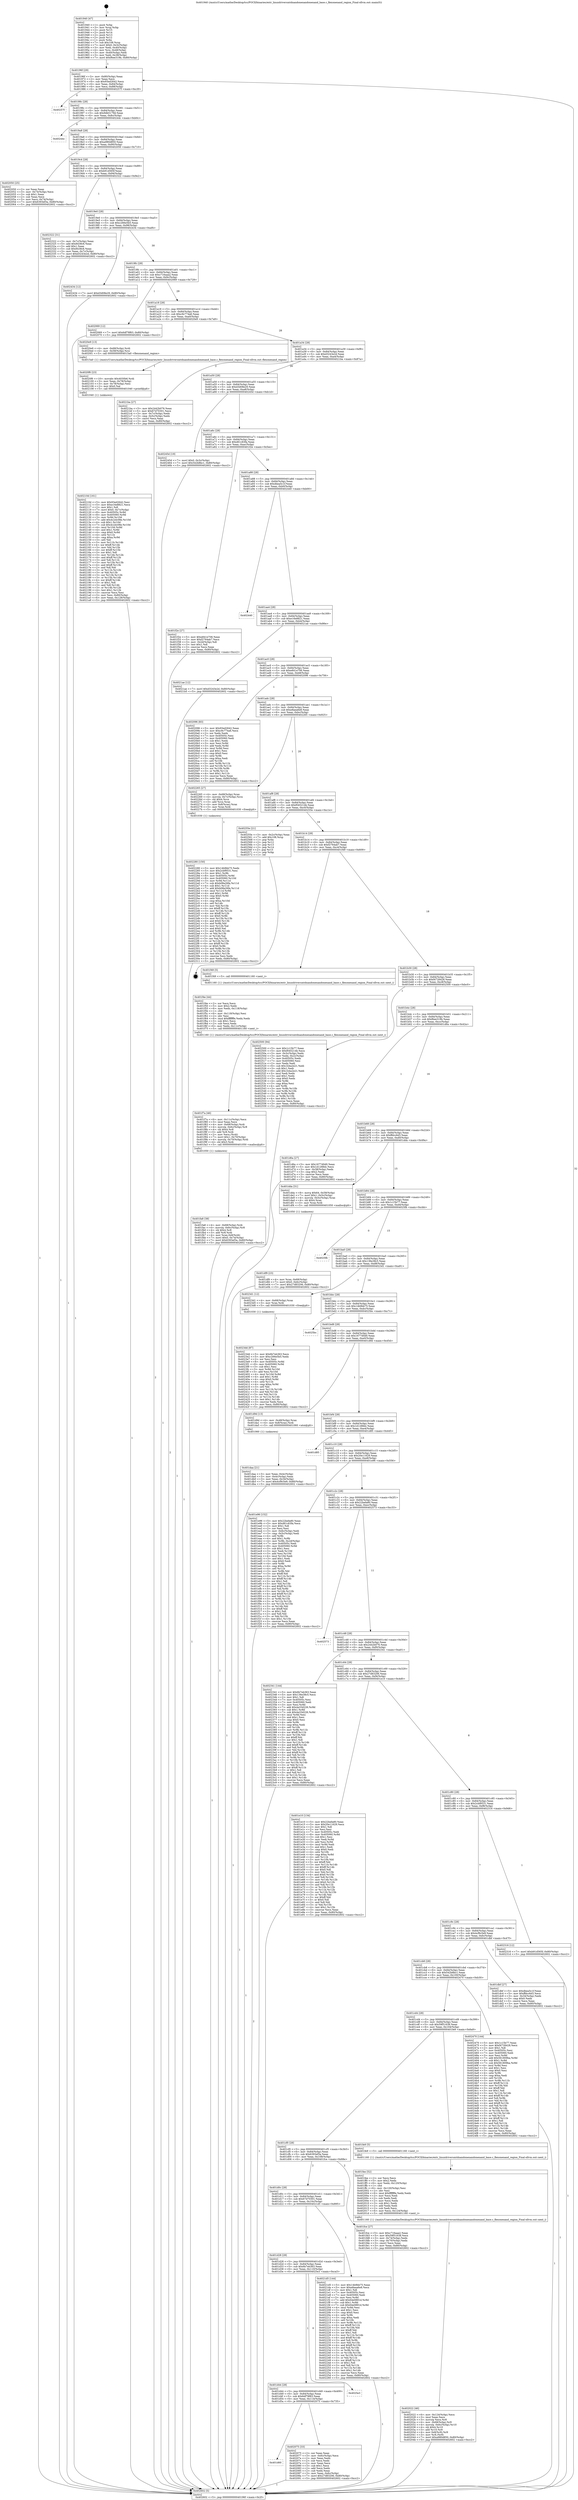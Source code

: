 digraph "0x401940" {
  label = "0x401940 (/mnt/c/Users/mathe/Desktop/tcc/POCII/binaries/extr_linuxdriversmtdnandonenandonenand_base.c_flexonenand_region_Final-ollvm.out::main(0))"
  labelloc = "t"
  node[shape=record]

  Entry [label="",width=0.3,height=0.3,shape=circle,fillcolor=black,style=filled]
  "0x40196f" [label="{
     0x40196f [29]\l
     | [instrs]\l
     &nbsp;&nbsp;0x40196f \<+3\>: mov -0x80(%rbp),%eax\l
     &nbsp;&nbsp;0x401972 \<+2\>: mov %eax,%ecx\l
     &nbsp;&nbsp;0x401974 \<+6\>: sub $0x93ed2642,%ecx\l
     &nbsp;&nbsp;0x40197a \<+6\>: mov %eax,-0x84(%rbp)\l
     &nbsp;&nbsp;0x401980 \<+6\>: mov %ecx,-0x88(%rbp)\l
     &nbsp;&nbsp;0x401986 \<+6\>: je 000000000040257f \<main+0xc3f\>\l
  }"]
  "0x40257f" [label="{
     0x40257f\l
  }", style=dashed]
  "0x40198c" [label="{
     0x40198c [28]\l
     | [instrs]\l
     &nbsp;&nbsp;0x40198c \<+5\>: jmp 0000000000401991 \<main+0x51\>\l
     &nbsp;&nbsp;0x401991 \<+6\>: mov -0x84(%rbp),%eax\l
     &nbsp;&nbsp;0x401997 \<+5\>: sub $0x9db5179d,%eax\l
     &nbsp;&nbsp;0x40199c \<+6\>: mov %eax,-0x8c(%rbp)\l
     &nbsp;&nbsp;0x4019a2 \<+6\>: je 000000000040244c \<main+0xb0c\>\l
  }"]
  Exit [label="",width=0.3,height=0.3,shape=circle,fillcolor=black,style=filled,peripheries=2]
  "0x40244c" [label="{
     0x40244c\l
  }", style=dashed]
  "0x4019a8" [label="{
     0x4019a8 [28]\l
     | [instrs]\l
     &nbsp;&nbsp;0x4019a8 \<+5\>: jmp 00000000004019ad \<main+0x6d\>\l
     &nbsp;&nbsp;0x4019ad \<+6\>: mov -0x84(%rbp),%eax\l
     &nbsp;&nbsp;0x4019b3 \<+5\>: sub $0xa980d850,%eax\l
     &nbsp;&nbsp;0x4019b8 \<+6\>: mov %eax,-0x90(%rbp)\l
     &nbsp;&nbsp;0x4019be \<+6\>: je 0000000000402050 \<main+0x710\>\l
  }"]
  "0x4023dd" [label="{
     0x4023dd [87]\l
     | [instrs]\l
     &nbsp;&nbsp;0x4023dd \<+5\>: mov $0x6b7eb363,%ecx\l
     &nbsp;&nbsp;0x4023e2 \<+5\>: mov $0xc266e5b5,%edx\l
     &nbsp;&nbsp;0x4023e7 \<+2\>: xor %esi,%esi\l
     &nbsp;&nbsp;0x4023e9 \<+8\>: mov 0x40505c,%r8d\l
     &nbsp;&nbsp;0x4023f1 \<+8\>: mov 0x405060,%r9d\l
     &nbsp;&nbsp;0x4023f9 \<+3\>: sub $0x1,%esi\l
     &nbsp;&nbsp;0x4023fc \<+3\>: mov %r8d,%r10d\l
     &nbsp;&nbsp;0x4023ff \<+3\>: add %esi,%r10d\l
     &nbsp;&nbsp;0x402402 \<+4\>: imul %r10d,%r8d\l
     &nbsp;&nbsp;0x402406 \<+4\>: and $0x1,%r8d\l
     &nbsp;&nbsp;0x40240a \<+4\>: cmp $0x0,%r8d\l
     &nbsp;&nbsp;0x40240e \<+4\>: sete %r11b\l
     &nbsp;&nbsp;0x402412 \<+4\>: cmp $0xa,%r9d\l
     &nbsp;&nbsp;0x402416 \<+3\>: setl %bl\l
     &nbsp;&nbsp;0x402419 \<+3\>: mov %r11b,%r14b\l
     &nbsp;&nbsp;0x40241c \<+3\>: and %bl,%r14b\l
     &nbsp;&nbsp;0x40241f \<+3\>: xor %bl,%r11b\l
     &nbsp;&nbsp;0x402422 \<+3\>: or %r11b,%r14b\l
     &nbsp;&nbsp;0x402425 \<+4\>: test $0x1,%r14b\l
     &nbsp;&nbsp;0x402429 \<+3\>: cmovne %edx,%ecx\l
     &nbsp;&nbsp;0x40242c \<+3\>: mov %ecx,-0x80(%rbp)\l
     &nbsp;&nbsp;0x40242f \<+5\>: jmp 0000000000402602 \<main+0xcc2\>\l
  }"]
  "0x402050" [label="{
     0x402050 [25]\l
     | [instrs]\l
     &nbsp;&nbsp;0x402050 \<+2\>: xor %eax,%eax\l
     &nbsp;&nbsp;0x402052 \<+3\>: mov -0x74(%rbp),%ecx\l
     &nbsp;&nbsp;0x402055 \<+3\>: sub $0x1,%eax\l
     &nbsp;&nbsp;0x402058 \<+2\>: sub %eax,%ecx\l
     &nbsp;&nbsp;0x40205a \<+3\>: mov %ecx,-0x74(%rbp)\l
     &nbsp;&nbsp;0x40205d \<+7\>: movl $0x6393ef3a,-0x80(%rbp)\l
     &nbsp;&nbsp;0x402064 \<+5\>: jmp 0000000000402602 \<main+0xcc2\>\l
  }"]
  "0x4019c4" [label="{
     0x4019c4 [28]\l
     | [instrs]\l
     &nbsp;&nbsp;0x4019c4 \<+5\>: jmp 00000000004019c9 \<main+0x89\>\l
     &nbsp;&nbsp;0x4019c9 \<+6\>: mov -0x84(%rbp),%eax\l
     &nbsp;&nbsp;0x4019cf \<+5\>: sub $0xb91d565f,%eax\l
     &nbsp;&nbsp;0x4019d4 \<+6\>: mov %eax,-0x94(%rbp)\l
     &nbsp;&nbsp;0x4019da \<+6\>: je 0000000000402322 \<main+0x9e2\>\l
  }"]
  "0x402280" [label="{
     0x402280 [150]\l
     | [instrs]\l
     &nbsp;&nbsp;0x402280 \<+5\>: mov $0x14b9bb75,%edx\l
     &nbsp;&nbsp;0x402285 \<+5\>: mov $0x2cbf9531,%esi\l
     &nbsp;&nbsp;0x40228a \<+3\>: mov $0x1,%r8b\l
     &nbsp;&nbsp;0x40228d \<+8\>: mov 0x40505c,%r9d\l
     &nbsp;&nbsp;0x402295 \<+8\>: mov 0x405060,%r10d\l
     &nbsp;&nbsp;0x40229d \<+3\>: mov %r9d,%r11d\l
     &nbsp;&nbsp;0x4022a0 \<+7\>: sub $0xb08a26fa,%r11d\l
     &nbsp;&nbsp;0x4022a7 \<+4\>: sub $0x1,%r11d\l
     &nbsp;&nbsp;0x4022ab \<+7\>: add $0xb08a26fa,%r11d\l
     &nbsp;&nbsp;0x4022b2 \<+4\>: imul %r11d,%r9d\l
     &nbsp;&nbsp;0x4022b6 \<+4\>: and $0x1,%r9d\l
     &nbsp;&nbsp;0x4022ba \<+4\>: cmp $0x0,%r9d\l
     &nbsp;&nbsp;0x4022be \<+3\>: sete %bl\l
     &nbsp;&nbsp;0x4022c1 \<+4\>: cmp $0xa,%r10d\l
     &nbsp;&nbsp;0x4022c5 \<+4\>: setl %r14b\l
     &nbsp;&nbsp;0x4022c9 \<+3\>: mov %bl,%r15b\l
     &nbsp;&nbsp;0x4022cc \<+4\>: xor $0xff,%r15b\l
     &nbsp;&nbsp;0x4022d0 \<+3\>: mov %r14b,%r12b\l
     &nbsp;&nbsp;0x4022d3 \<+4\>: xor $0xff,%r12b\l
     &nbsp;&nbsp;0x4022d7 \<+4\>: xor $0x0,%r8b\l
     &nbsp;&nbsp;0x4022db \<+3\>: mov %r15b,%r13b\l
     &nbsp;&nbsp;0x4022de \<+4\>: and $0x0,%r13b\l
     &nbsp;&nbsp;0x4022e2 \<+3\>: and %r8b,%bl\l
     &nbsp;&nbsp;0x4022e5 \<+3\>: mov %r12b,%al\l
     &nbsp;&nbsp;0x4022e8 \<+2\>: and $0x0,%al\l
     &nbsp;&nbsp;0x4022ea \<+3\>: and %r8b,%r14b\l
     &nbsp;&nbsp;0x4022ed \<+3\>: or %bl,%r13b\l
     &nbsp;&nbsp;0x4022f0 \<+3\>: or %r14b,%al\l
     &nbsp;&nbsp;0x4022f3 \<+3\>: xor %al,%r13b\l
     &nbsp;&nbsp;0x4022f6 \<+3\>: or %r12b,%r15b\l
     &nbsp;&nbsp;0x4022f9 \<+4\>: xor $0xff,%r15b\l
     &nbsp;&nbsp;0x4022fd \<+4\>: or $0x0,%r8b\l
     &nbsp;&nbsp;0x402301 \<+3\>: and %r8b,%r15b\l
     &nbsp;&nbsp;0x402304 \<+3\>: or %r15b,%r13b\l
     &nbsp;&nbsp;0x402307 \<+4\>: test $0x1,%r13b\l
     &nbsp;&nbsp;0x40230b \<+3\>: cmovne %esi,%edx\l
     &nbsp;&nbsp;0x40230e \<+3\>: mov %edx,-0x80(%rbp)\l
     &nbsp;&nbsp;0x402311 \<+5\>: jmp 0000000000402602 \<main+0xcc2\>\l
  }"]
  "0x402322" [label="{
     0x402322 [31]\l
     | [instrs]\l
     &nbsp;&nbsp;0x402322 \<+3\>: mov -0x7c(%rbp),%eax\l
     &nbsp;&nbsp;0x402325 \<+5\>: add $0x8438c6,%eax\l
     &nbsp;&nbsp;0x40232a \<+3\>: add $0x1,%eax\l
     &nbsp;&nbsp;0x40232d \<+5\>: sub $0x8438c6,%eax\l
     &nbsp;&nbsp;0x402332 \<+3\>: mov %eax,-0x7c(%rbp)\l
     &nbsp;&nbsp;0x402335 \<+7\>: movl $0xd3243e2d,-0x80(%rbp)\l
     &nbsp;&nbsp;0x40233c \<+5\>: jmp 0000000000402602 \<main+0xcc2\>\l
  }"]
  "0x4019e0" [label="{
     0x4019e0 [28]\l
     | [instrs]\l
     &nbsp;&nbsp;0x4019e0 \<+5\>: jmp 00000000004019e5 \<main+0xa5\>\l
     &nbsp;&nbsp;0x4019e5 \<+6\>: mov -0x84(%rbp),%eax\l
     &nbsp;&nbsp;0x4019eb \<+5\>: sub $0xc266e5b5,%eax\l
     &nbsp;&nbsp;0x4019f0 \<+6\>: mov %eax,-0x98(%rbp)\l
     &nbsp;&nbsp;0x4019f6 \<+6\>: je 0000000000402434 \<main+0xaf4\>\l
  }"]
  "0x40210d" [label="{
     0x40210d [161]\l
     | [instrs]\l
     &nbsp;&nbsp;0x40210d \<+5\>: mov $0x93ed2642,%esi\l
     &nbsp;&nbsp;0x402112 \<+5\>: mov $0xe16e8821,%ecx\l
     &nbsp;&nbsp;0x402117 \<+2\>: mov $0x1,%dl\l
     &nbsp;&nbsp;0x402119 \<+7\>: movl $0x0,-0x7c(%rbp)\l
     &nbsp;&nbsp;0x402120 \<+8\>: mov 0x40505c,%r8d\l
     &nbsp;&nbsp;0x402128 \<+8\>: mov 0x405060,%r9d\l
     &nbsp;&nbsp;0x402130 \<+3\>: mov %r8d,%r10d\l
     &nbsp;&nbsp;0x402133 \<+7\>: add $0x4c2dc08e,%r10d\l
     &nbsp;&nbsp;0x40213a \<+4\>: sub $0x1,%r10d\l
     &nbsp;&nbsp;0x40213e \<+7\>: sub $0x4c2dc08e,%r10d\l
     &nbsp;&nbsp;0x402145 \<+4\>: imul %r10d,%r8d\l
     &nbsp;&nbsp;0x402149 \<+4\>: and $0x1,%r8d\l
     &nbsp;&nbsp;0x40214d \<+4\>: cmp $0x0,%r8d\l
     &nbsp;&nbsp;0x402151 \<+4\>: sete %r11b\l
     &nbsp;&nbsp;0x402155 \<+4\>: cmp $0xa,%r9d\l
     &nbsp;&nbsp;0x402159 \<+3\>: setl %bl\l
     &nbsp;&nbsp;0x40215c \<+3\>: mov %r11b,%r14b\l
     &nbsp;&nbsp;0x40215f \<+4\>: xor $0xff,%r14b\l
     &nbsp;&nbsp;0x402163 \<+3\>: mov %bl,%r15b\l
     &nbsp;&nbsp;0x402166 \<+4\>: xor $0xff,%r15b\l
     &nbsp;&nbsp;0x40216a \<+3\>: xor $0x1,%dl\l
     &nbsp;&nbsp;0x40216d \<+3\>: mov %r14b,%r12b\l
     &nbsp;&nbsp;0x402170 \<+4\>: and $0xff,%r12b\l
     &nbsp;&nbsp;0x402174 \<+3\>: and %dl,%r11b\l
     &nbsp;&nbsp;0x402177 \<+3\>: mov %r15b,%r13b\l
     &nbsp;&nbsp;0x40217a \<+4\>: and $0xff,%r13b\l
     &nbsp;&nbsp;0x40217e \<+2\>: and %dl,%bl\l
     &nbsp;&nbsp;0x402180 \<+3\>: or %r11b,%r12b\l
     &nbsp;&nbsp;0x402183 \<+3\>: or %bl,%r13b\l
     &nbsp;&nbsp;0x402186 \<+3\>: xor %r13b,%r12b\l
     &nbsp;&nbsp;0x402189 \<+3\>: or %r15b,%r14b\l
     &nbsp;&nbsp;0x40218c \<+4\>: xor $0xff,%r14b\l
     &nbsp;&nbsp;0x402190 \<+3\>: or $0x1,%dl\l
     &nbsp;&nbsp;0x402193 \<+3\>: and %dl,%r14b\l
     &nbsp;&nbsp;0x402196 \<+3\>: or %r14b,%r12b\l
     &nbsp;&nbsp;0x402199 \<+4\>: test $0x1,%r12b\l
     &nbsp;&nbsp;0x40219d \<+3\>: cmovne %ecx,%esi\l
     &nbsp;&nbsp;0x4021a0 \<+3\>: mov %esi,-0x80(%rbp)\l
     &nbsp;&nbsp;0x4021a3 \<+6\>: mov %eax,-0x128(%rbp)\l
     &nbsp;&nbsp;0x4021a9 \<+5\>: jmp 0000000000402602 \<main+0xcc2\>\l
  }"]
  "0x402434" [label="{
     0x402434 [12]\l
     | [instrs]\l
     &nbsp;&nbsp;0x402434 \<+7\>: movl $0xd3d08e29,-0x80(%rbp)\l
     &nbsp;&nbsp;0x40243b \<+5\>: jmp 0000000000402602 \<main+0xcc2\>\l
  }"]
  "0x4019fc" [label="{
     0x4019fc [28]\l
     | [instrs]\l
     &nbsp;&nbsp;0x4019fc \<+5\>: jmp 0000000000401a01 \<main+0xc1\>\l
     &nbsp;&nbsp;0x401a01 \<+6\>: mov -0x84(%rbp),%eax\l
     &nbsp;&nbsp;0x401a07 \<+5\>: sub $0xc716aaa2,%eax\l
     &nbsp;&nbsp;0x401a0c \<+6\>: mov %eax,-0x9c(%rbp)\l
     &nbsp;&nbsp;0x401a12 \<+6\>: je 0000000000402069 \<main+0x729\>\l
  }"]
  "0x4020f6" [label="{
     0x4020f6 [23]\l
     | [instrs]\l
     &nbsp;&nbsp;0x4020f6 \<+10\>: movabs $0x4030b6,%rdi\l
     &nbsp;&nbsp;0x402100 \<+3\>: mov %eax,-0x78(%rbp)\l
     &nbsp;&nbsp;0x402103 \<+3\>: mov -0x78(%rbp),%esi\l
     &nbsp;&nbsp;0x402106 \<+2\>: mov $0x0,%al\l
     &nbsp;&nbsp;0x402108 \<+5\>: call 0000000000401040 \<printf@plt\>\l
     | [calls]\l
     &nbsp;&nbsp;0x401040 \{1\} (unknown)\l
  }"]
  "0x402069" [label="{
     0x402069 [12]\l
     | [instrs]\l
     &nbsp;&nbsp;0x402069 \<+7\>: movl $0x6df78f63,-0x80(%rbp)\l
     &nbsp;&nbsp;0x402070 \<+5\>: jmp 0000000000402602 \<main+0xcc2\>\l
  }"]
  "0x401a18" [label="{
     0x401a18 [28]\l
     | [instrs]\l
     &nbsp;&nbsp;0x401a18 \<+5\>: jmp 0000000000401a1d \<main+0xdd\>\l
     &nbsp;&nbsp;0x401a1d \<+6\>: mov -0x84(%rbp),%eax\l
     &nbsp;&nbsp;0x401a23 \<+5\>: sub $0xc9c774a6,%eax\l
     &nbsp;&nbsp;0x401a28 \<+6\>: mov %eax,-0xa0(%rbp)\l
     &nbsp;&nbsp;0x401a2e \<+6\>: je 00000000004020e9 \<main+0x7a9\>\l
  }"]
  "0x401d60" [label="{
     0x401d60\l
  }", style=dashed]
  "0x4020e9" [label="{
     0x4020e9 [13]\l
     | [instrs]\l
     &nbsp;&nbsp;0x4020e9 \<+4\>: mov -0x68(%rbp),%rdi\l
     &nbsp;&nbsp;0x4020ed \<+4\>: mov -0x58(%rbp),%rsi\l
     &nbsp;&nbsp;0x4020f1 \<+5\>: call 00000000004015a0 \<flexonenand_region\>\l
     | [calls]\l
     &nbsp;&nbsp;0x4015a0 \{1\} (/mnt/c/Users/mathe/Desktop/tcc/POCII/binaries/extr_linuxdriversmtdnandonenandonenand_base.c_flexonenand_region_Final-ollvm.out::flexonenand_region)\l
  }"]
  "0x401a34" [label="{
     0x401a34 [28]\l
     | [instrs]\l
     &nbsp;&nbsp;0x401a34 \<+5\>: jmp 0000000000401a39 \<main+0xf9\>\l
     &nbsp;&nbsp;0x401a39 \<+6\>: mov -0x84(%rbp),%eax\l
     &nbsp;&nbsp;0x401a3f \<+5\>: sub $0xd3243e2d,%eax\l
     &nbsp;&nbsp;0x401a44 \<+6\>: mov %eax,-0xa4(%rbp)\l
     &nbsp;&nbsp;0x401a4a \<+6\>: je 00000000004021ba \<main+0x87a\>\l
  }"]
  "0x402075" [label="{
     0x402075 [33]\l
     | [instrs]\l
     &nbsp;&nbsp;0x402075 \<+2\>: xor %eax,%eax\l
     &nbsp;&nbsp;0x402077 \<+3\>: mov -0x6c(%rbp),%ecx\l
     &nbsp;&nbsp;0x40207a \<+2\>: mov %eax,%edx\l
     &nbsp;&nbsp;0x40207c \<+2\>: sub %ecx,%edx\l
     &nbsp;&nbsp;0x40207e \<+2\>: mov %eax,%ecx\l
     &nbsp;&nbsp;0x402080 \<+3\>: sub $0x1,%ecx\l
     &nbsp;&nbsp;0x402083 \<+2\>: add %ecx,%edx\l
     &nbsp;&nbsp;0x402085 \<+2\>: sub %edx,%eax\l
     &nbsp;&nbsp;0x402087 \<+3\>: mov %eax,-0x6c(%rbp)\l
     &nbsp;&nbsp;0x40208a \<+7\>: movl $0x27d83206,-0x80(%rbp)\l
     &nbsp;&nbsp;0x402091 \<+5\>: jmp 0000000000402602 \<main+0xcc2\>\l
  }"]
  "0x4021ba" [label="{
     0x4021ba [27]\l
     | [instrs]\l
     &nbsp;&nbsp;0x4021ba \<+5\>: mov $0x2442b076,%eax\l
     &nbsp;&nbsp;0x4021bf \<+5\>: mov $0x67d70301,%ecx\l
     &nbsp;&nbsp;0x4021c4 \<+3\>: mov -0x7c(%rbp),%edx\l
     &nbsp;&nbsp;0x4021c7 \<+3\>: cmp -0x5c(%rbp),%edx\l
     &nbsp;&nbsp;0x4021ca \<+3\>: cmovl %ecx,%eax\l
     &nbsp;&nbsp;0x4021cd \<+3\>: mov %eax,-0x80(%rbp)\l
     &nbsp;&nbsp;0x4021d0 \<+5\>: jmp 0000000000402602 \<main+0xcc2\>\l
  }"]
  "0x401a50" [label="{
     0x401a50 [28]\l
     | [instrs]\l
     &nbsp;&nbsp;0x401a50 \<+5\>: jmp 0000000000401a55 \<main+0x115\>\l
     &nbsp;&nbsp;0x401a55 \<+6\>: mov -0x84(%rbp),%eax\l
     &nbsp;&nbsp;0x401a5b \<+5\>: sub $0xd3d08e29,%eax\l
     &nbsp;&nbsp;0x401a60 \<+6\>: mov %eax,-0xa8(%rbp)\l
     &nbsp;&nbsp;0x401a66 \<+6\>: je 000000000040245d \<main+0xb1d\>\l
  }"]
  "0x401d44" [label="{
     0x401d44 [28]\l
     | [instrs]\l
     &nbsp;&nbsp;0x401d44 \<+5\>: jmp 0000000000401d49 \<main+0x409\>\l
     &nbsp;&nbsp;0x401d49 \<+6\>: mov -0x84(%rbp),%eax\l
     &nbsp;&nbsp;0x401d4f \<+5\>: sub $0x6df78f63,%eax\l
     &nbsp;&nbsp;0x401d54 \<+6\>: mov %eax,-0x114(%rbp)\l
     &nbsp;&nbsp;0x401d5a \<+6\>: je 0000000000402075 \<main+0x735\>\l
  }"]
  "0x40245d" [label="{
     0x40245d [19]\l
     | [instrs]\l
     &nbsp;&nbsp;0x40245d \<+7\>: movl $0x0,-0x3c(%rbp)\l
     &nbsp;&nbsp;0x402464 \<+7\>: movl $0x542b8bc1,-0x80(%rbp)\l
     &nbsp;&nbsp;0x40246b \<+5\>: jmp 0000000000402602 \<main+0xcc2\>\l
  }"]
  "0x401a6c" [label="{
     0x401a6c [28]\l
     | [instrs]\l
     &nbsp;&nbsp;0x401a6c \<+5\>: jmp 0000000000401a71 \<main+0x131\>\l
     &nbsp;&nbsp;0x401a71 \<+6\>: mov -0x84(%rbp),%eax\l
     &nbsp;&nbsp;0x401a77 \<+5\>: sub $0xd61c63fa,%eax\l
     &nbsp;&nbsp;0x401a7c \<+6\>: mov %eax,-0xac(%rbp)\l
     &nbsp;&nbsp;0x401a82 \<+6\>: je 0000000000401f2e \<main+0x5ee\>\l
  }"]
  "0x4025e3" [label="{
     0x4025e3\l
  }", style=dashed]
  "0x401f2e" [label="{
     0x401f2e [27]\l
     | [instrs]\l
     &nbsp;&nbsp;0x401f2e \<+5\>: mov $0xe841e706,%eax\l
     &nbsp;&nbsp;0x401f33 \<+5\>: mov $0xf2764ab7,%ecx\l
     &nbsp;&nbsp;0x401f38 \<+3\>: mov -0x2d(%rbp),%dl\l
     &nbsp;&nbsp;0x401f3b \<+3\>: test $0x1,%dl\l
     &nbsp;&nbsp;0x401f3e \<+3\>: cmovne %ecx,%eax\l
     &nbsp;&nbsp;0x401f41 \<+3\>: mov %eax,-0x80(%rbp)\l
     &nbsp;&nbsp;0x401f44 \<+5\>: jmp 0000000000402602 \<main+0xcc2\>\l
  }"]
  "0x401a88" [label="{
     0x401a88 [28]\l
     | [instrs]\l
     &nbsp;&nbsp;0x401a88 \<+5\>: jmp 0000000000401a8d \<main+0x14d\>\l
     &nbsp;&nbsp;0x401a8d \<+6\>: mov -0x84(%rbp),%eax\l
     &nbsp;&nbsp;0x401a93 \<+5\>: sub $0xdbea5c1f,%eax\l
     &nbsp;&nbsp;0x401a98 \<+6\>: mov %eax,-0xb0(%rbp)\l
     &nbsp;&nbsp;0x401a9e \<+6\>: je 0000000000402440 \<main+0xb00\>\l
  }"]
  "0x401d28" [label="{
     0x401d28 [28]\l
     | [instrs]\l
     &nbsp;&nbsp;0x401d28 \<+5\>: jmp 0000000000401d2d \<main+0x3ed\>\l
     &nbsp;&nbsp;0x401d2d \<+6\>: mov -0x84(%rbp),%eax\l
     &nbsp;&nbsp;0x401d33 \<+5\>: sub $0x6b7eb363,%eax\l
     &nbsp;&nbsp;0x401d38 \<+6\>: mov %eax,-0x110(%rbp)\l
     &nbsp;&nbsp;0x401d3e \<+6\>: je 00000000004025e3 \<main+0xca3\>\l
  }"]
  "0x402440" [label="{
     0x402440\l
  }", style=dashed]
  "0x401aa4" [label="{
     0x401aa4 [28]\l
     | [instrs]\l
     &nbsp;&nbsp;0x401aa4 \<+5\>: jmp 0000000000401aa9 \<main+0x169\>\l
     &nbsp;&nbsp;0x401aa9 \<+6\>: mov -0x84(%rbp),%eax\l
     &nbsp;&nbsp;0x401aaf \<+5\>: sub $0xe16e8821,%eax\l
     &nbsp;&nbsp;0x401ab4 \<+6\>: mov %eax,-0xb4(%rbp)\l
     &nbsp;&nbsp;0x401aba \<+6\>: je 00000000004021ae \<main+0x86e\>\l
  }"]
  "0x4021d5" [label="{
     0x4021d5 [144]\l
     | [instrs]\l
     &nbsp;&nbsp;0x4021d5 \<+5\>: mov $0x14b9bb75,%eax\l
     &nbsp;&nbsp;0x4021da \<+5\>: mov $0xe8aea6e8,%ecx\l
     &nbsp;&nbsp;0x4021df \<+2\>: mov $0x1,%dl\l
     &nbsp;&nbsp;0x4021e1 \<+7\>: mov 0x40505c,%esi\l
     &nbsp;&nbsp;0x4021e8 \<+7\>: mov 0x405060,%edi\l
     &nbsp;&nbsp;0x4021ef \<+3\>: mov %esi,%r8d\l
     &nbsp;&nbsp;0x4021f2 \<+7\>: add $0x64e0891d,%r8d\l
     &nbsp;&nbsp;0x4021f9 \<+4\>: sub $0x1,%r8d\l
     &nbsp;&nbsp;0x4021fd \<+7\>: sub $0x64e0891d,%r8d\l
     &nbsp;&nbsp;0x402204 \<+4\>: imul %r8d,%esi\l
     &nbsp;&nbsp;0x402208 \<+3\>: and $0x1,%esi\l
     &nbsp;&nbsp;0x40220b \<+3\>: cmp $0x0,%esi\l
     &nbsp;&nbsp;0x40220e \<+4\>: sete %r9b\l
     &nbsp;&nbsp;0x402212 \<+3\>: cmp $0xa,%edi\l
     &nbsp;&nbsp;0x402215 \<+4\>: setl %r10b\l
     &nbsp;&nbsp;0x402219 \<+3\>: mov %r9b,%r11b\l
     &nbsp;&nbsp;0x40221c \<+4\>: xor $0xff,%r11b\l
     &nbsp;&nbsp;0x402220 \<+3\>: mov %r10b,%bl\l
     &nbsp;&nbsp;0x402223 \<+3\>: xor $0xff,%bl\l
     &nbsp;&nbsp;0x402226 \<+3\>: xor $0x1,%dl\l
     &nbsp;&nbsp;0x402229 \<+3\>: mov %r11b,%r14b\l
     &nbsp;&nbsp;0x40222c \<+4\>: and $0xff,%r14b\l
     &nbsp;&nbsp;0x402230 \<+3\>: and %dl,%r9b\l
     &nbsp;&nbsp;0x402233 \<+3\>: mov %bl,%r15b\l
     &nbsp;&nbsp;0x402236 \<+4\>: and $0xff,%r15b\l
     &nbsp;&nbsp;0x40223a \<+3\>: and %dl,%r10b\l
     &nbsp;&nbsp;0x40223d \<+3\>: or %r9b,%r14b\l
     &nbsp;&nbsp;0x402240 \<+3\>: or %r10b,%r15b\l
     &nbsp;&nbsp;0x402243 \<+3\>: xor %r15b,%r14b\l
     &nbsp;&nbsp;0x402246 \<+3\>: or %bl,%r11b\l
     &nbsp;&nbsp;0x402249 \<+4\>: xor $0xff,%r11b\l
     &nbsp;&nbsp;0x40224d \<+3\>: or $0x1,%dl\l
     &nbsp;&nbsp;0x402250 \<+3\>: and %dl,%r11b\l
     &nbsp;&nbsp;0x402253 \<+3\>: or %r11b,%r14b\l
     &nbsp;&nbsp;0x402256 \<+4\>: test $0x1,%r14b\l
     &nbsp;&nbsp;0x40225a \<+3\>: cmovne %ecx,%eax\l
     &nbsp;&nbsp;0x40225d \<+3\>: mov %eax,-0x80(%rbp)\l
     &nbsp;&nbsp;0x402260 \<+5\>: jmp 0000000000402602 \<main+0xcc2\>\l
  }"]
  "0x4021ae" [label="{
     0x4021ae [12]\l
     | [instrs]\l
     &nbsp;&nbsp;0x4021ae \<+7\>: movl $0xd3243e2d,-0x80(%rbp)\l
     &nbsp;&nbsp;0x4021b5 \<+5\>: jmp 0000000000402602 \<main+0xcc2\>\l
  }"]
  "0x401ac0" [label="{
     0x401ac0 [28]\l
     | [instrs]\l
     &nbsp;&nbsp;0x401ac0 \<+5\>: jmp 0000000000401ac5 \<main+0x185\>\l
     &nbsp;&nbsp;0x401ac5 \<+6\>: mov -0x84(%rbp),%eax\l
     &nbsp;&nbsp;0x401acb \<+5\>: sub $0xe841e706,%eax\l
     &nbsp;&nbsp;0x401ad0 \<+6\>: mov %eax,-0xb8(%rbp)\l
     &nbsp;&nbsp;0x401ad6 \<+6\>: je 0000000000402096 \<main+0x756\>\l
  }"]
  "0x402022" [label="{
     0x402022 [46]\l
     | [instrs]\l
     &nbsp;&nbsp;0x402022 \<+6\>: mov -0x124(%rbp),%ecx\l
     &nbsp;&nbsp;0x402028 \<+3\>: imul %eax,%ecx\l
     &nbsp;&nbsp;0x40202b \<+3\>: movslq %ecx,%r8\l
     &nbsp;&nbsp;0x40202e \<+4\>: mov -0x68(%rbp),%r9\l
     &nbsp;&nbsp;0x402032 \<+4\>: movslq -0x6c(%rbp),%r10\l
     &nbsp;&nbsp;0x402036 \<+4\>: shl $0x4,%r10\l
     &nbsp;&nbsp;0x40203a \<+3\>: add %r10,%r9\l
     &nbsp;&nbsp;0x40203d \<+4\>: mov 0x8(%r9),%r9\l
     &nbsp;&nbsp;0x402041 \<+3\>: mov %r8,(%r9)\l
     &nbsp;&nbsp;0x402044 \<+7\>: movl $0xa980d850,-0x80(%rbp)\l
     &nbsp;&nbsp;0x40204b \<+5\>: jmp 0000000000402602 \<main+0xcc2\>\l
  }"]
  "0x402096" [label="{
     0x402096 [83]\l
     | [instrs]\l
     &nbsp;&nbsp;0x402096 \<+5\>: mov $0x93ed2642,%eax\l
     &nbsp;&nbsp;0x40209b \<+5\>: mov $0xc9c774a6,%ecx\l
     &nbsp;&nbsp;0x4020a0 \<+2\>: xor %edx,%edx\l
     &nbsp;&nbsp;0x4020a2 \<+7\>: mov 0x40505c,%esi\l
     &nbsp;&nbsp;0x4020a9 \<+7\>: mov 0x405060,%edi\l
     &nbsp;&nbsp;0x4020b0 \<+3\>: sub $0x1,%edx\l
     &nbsp;&nbsp;0x4020b3 \<+3\>: mov %esi,%r8d\l
     &nbsp;&nbsp;0x4020b6 \<+3\>: add %edx,%r8d\l
     &nbsp;&nbsp;0x4020b9 \<+4\>: imul %r8d,%esi\l
     &nbsp;&nbsp;0x4020bd \<+3\>: and $0x1,%esi\l
     &nbsp;&nbsp;0x4020c0 \<+3\>: cmp $0x0,%esi\l
     &nbsp;&nbsp;0x4020c3 \<+4\>: sete %r9b\l
     &nbsp;&nbsp;0x4020c7 \<+3\>: cmp $0xa,%edi\l
     &nbsp;&nbsp;0x4020ca \<+4\>: setl %r10b\l
     &nbsp;&nbsp;0x4020ce \<+3\>: mov %r9b,%r11b\l
     &nbsp;&nbsp;0x4020d1 \<+3\>: and %r10b,%r11b\l
     &nbsp;&nbsp;0x4020d4 \<+3\>: xor %r10b,%r9b\l
     &nbsp;&nbsp;0x4020d7 \<+3\>: or %r9b,%r11b\l
     &nbsp;&nbsp;0x4020da \<+4\>: test $0x1,%r11b\l
     &nbsp;&nbsp;0x4020de \<+3\>: cmovne %ecx,%eax\l
     &nbsp;&nbsp;0x4020e1 \<+3\>: mov %eax,-0x80(%rbp)\l
     &nbsp;&nbsp;0x4020e4 \<+5\>: jmp 0000000000402602 \<main+0xcc2\>\l
  }"]
  "0x401adc" [label="{
     0x401adc [28]\l
     | [instrs]\l
     &nbsp;&nbsp;0x401adc \<+5\>: jmp 0000000000401ae1 \<main+0x1a1\>\l
     &nbsp;&nbsp;0x401ae1 \<+6\>: mov -0x84(%rbp),%eax\l
     &nbsp;&nbsp;0x401ae7 \<+5\>: sub $0xe8aea6e8,%eax\l
     &nbsp;&nbsp;0x401aec \<+6\>: mov %eax,-0xbc(%rbp)\l
     &nbsp;&nbsp;0x401af2 \<+6\>: je 0000000000402265 \<main+0x925\>\l
  }"]
  "0x401fee" [label="{
     0x401fee [52]\l
     | [instrs]\l
     &nbsp;&nbsp;0x401fee \<+2\>: xor %ecx,%ecx\l
     &nbsp;&nbsp;0x401ff0 \<+5\>: mov $0x2,%edx\l
     &nbsp;&nbsp;0x401ff5 \<+6\>: mov %edx,-0x120(%rbp)\l
     &nbsp;&nbsp;0x401ffb \<+1\>: cltd\l
     &nbsp;&nbsp;0x401ffc \<+6\>: mov -0x120(%rbp),%esi\l
     &nbsp;&nbsp;0x402002 \<+2\>: idiv %esi\l
     &nbsp;&nbsp;0x402004 \<+6\>: imul $0xfffffffe,%edx,%edx\l
     &nbsp;&nbsp;0x40200a \<+2\>: mov %ecx,%edi\l
     &nbsp;&nbsp;0x40200c \<+2\>: sub %edx,%edi\l
     &nbsp;&nbsp;0x40200e \<+2\>: mov %ecx,%edx\l
     &nbsp;&nbsp;0x402010 \<+3\>: sub $0x1,%edx\l
     &nbsp;&nbsp;0x402013 \<+2\>: add %edx,%edi\l
     &nbsp;&nbsp;0x402015 \<+2\>: sub %edi,%ecx\l
     &nbsp;&nbsp;0x402017 \<+6\>: mov %ecx,-0x124(%rbp)\l
     &nbsp;&nbsp;0x40201d \<+5\>: call 0000000000401160 \<next_i\>\l
     | [calls]\l
     &nbsp;&nbsp;0x401160 \{1\} (/mnt/c/Users/mathe/Desktop/tcc/POCII/binaries/extr_linuxdriversmtdnandonenandonenand_base.c_flexonenand_region_Final-ollvm.out::next_i)\l
  }"]
  "0x402265" [label="{
     0x402265 [27]\l
     | [instrs]\l
     &nbsp;&nbsp;0x402265 \<+4\>: mov -0x68(%rbp),%rax\l
     &nbsp;&nbsp;0x402269 \<+4\>: movslq -0x7c(%rbp),%rcx\l
     &nbsp;&nbsp;0x40226d \<+4\>: shl $0x4,%rcx\l
     &nbsp;&nbsp;0x402271 \<+3\>: add %rcx,%rax\l
     &nbsp;&nbsp;0x402274 \<+4\>: mov 0x8(%rax),%rax\l
     &nbsp;&nbsp;0x402278 \<+3\>: mov %rax,%rdi\l
     &nbsp;&nbsp;0x40227b \<+5\>: call 0000000000401030 \<free@plt\>\l
     | [calls]\l
     &nbsp;&nbsp;0x401030 \{1\} (unknown)\l
  }"]
  "0x401af8" [label="{
     0x401af8 [28]\l
     | [instrs]\l
     &nbsp;&nbsp;0x401af8 \<+5\>: jmp 0000000000401afd \<main+0x1bd\>\l
     &nbsp;&nbsp;0x401afd \<+6\>: mov -0x84(%rbp),%eax\l
     &nbsp;&nbsp;0x401b03 \<+5\>: sub $0xf045214b,%eax\l
     &nbsp;&nbsp;0x401b08 \<+6\>: mov %eax,-0xc0(%rbp)\l
     &nbsp;&nbsp;0x401b0e \<+6\>: je 000000000040255e \<main+0xc1e\>\l
  }"]
  "0x401d0c" [label="{
     0x401d0c [28]\l
     | [instrs]\l
     &nbsp;&nbsp;0x401d0c \<+5\>: jmp 0000000000401d11 \<main+0x3d1\>\l
     &nbsp;&nbsp;0x401d11 \<+6\>: mov -0x84(%rbp),%eax\l
     &nbsp;&nbsp;0x401d17 \<+5\>: sub $0x67d70301,%eax\l
     &nbsp;&nbsp;0x401d1c \<+6\>: mov %eax,-0x10c(%rbp)\l
     &nbsp;&nbsp;0x401d22 \<+6\>: je 00000000004021d5 \<main+0x895\>\l
  }"]
  "0x40255e" [label="{
     0x40255e [21]\l
     | [instrs]\l
     &nbsp;&nbsp;0x40255e \<+3\>: mov -0x2c(%rbp),%eax\l
     &nbsp;&nbsp;0x402561 \<+7\>: add $0x108,%rsp\l
     &nbsp;&nbsp;0x402568 \<+1\>: pop %rbx\l
     &nbsp;&nbsp;0x402569 \<+2\>: pop %r12\l
     &nbsp;&nbsp;0x40256b \<+2\>: pop %r13\l
     &nbsp;&nbsp;0x40256d \<+2\>: pop %r14\l
     &nbsp;&nbsp;0x40256f \<+2\>: pop %r15\l
     &nbsp;&nbsp;0x402571 \<+1\>: pop %rbp\l
     &nbsp;&nbsp;0x402572 \<+1\>: ret\l
  }"]
  "0x401b14" [label="{
     0x401b14 [28]\l
     | [instrs]\l
     &nbsp;&nbsp;0x401b14 \<+5\>: jmp 0000000000401b19 \<main+0x1d9\>\l
     &nbsp;&nbsp;0x401b19 \<+6\>: mov -0x84(%rbp),%eax\l
     &nbsp;&nbsp;0x401b1f \<+5\>: sub $0xf2764ab7,%eax\l
     &nbsp;&nbsp;0x401b24 \<+6\>: mov %eax,-0xc4(%rbp)\l
     &nbsp;&nbsp;0x401b2a \<+6\>: je 0000000000401f49 \<main+0x609\>\l
  }"]
  "0x401fce" [label="{
     0x401fce [27]\l
     | [instrs]\l
     &nbsp;&nbsp;0x401fce \<+5\>: mov $0xc716aaa2,%eax\l
     &nbsp;&nbsp;0x401fd3 \<+5\>: mov $0x59f51638,%ecx\l
     &nbsp;&nbsp;0x401fd8 \<+3\>: mov -0x74(%rbp),%edx\l
     &nbsp;&nbsp;0x401fdb \<+3\>: cmp -0x70(%rbp),%edx\l
     &nbsp;&nbsp;0x401fde \<+3\>: cmovl %ecx,%eax\l
     &nbsp;&nbsp;0x401fe1 \<+3\>: mov %eax,-0x80(%rbp)\l
     &nbsp;&nbsp;0x401fe4 \<+5\>: jmp 0000000000402602 \<main+0xcc2\>\l
  }"]
  "0x401f49" [label="{
     0x401f49 [5]\l
     | [instrs]\l
     &nbsp;&nbsp;0x401f49 \<+5\>: call 0000000000401160 \<next_i\>\l
     | [calls]\l
     &nbsp;&nbsp;0x401160 \{1\} (/mnt/c/Users/mathe/Desktop/tcc/POCII/binaries/extr_linuxdriversmtdnandonenandonenand_base.c_flexonenand_region_Final-ollvm.out::next_i)\l
  }"]
  "0x401b30" [label="{
     0x401b30 [28]\l
     | [instrs]\l
     &nbsp;&nbsp;0x401b30 \<+5\>: jmp 0000000000401b35 \<main+0x1f5\>\l
     &nbsp;&nbsp;0x401b35 \<+6\>: mov -0x84(%rbp),%eax\l
     &nbsp;&nbsp;0x401b3b \<+5\>: sub $0xf4728428,%eax\l
     &nbsp;&nbsp;0x401b40 \<+6\>: mov %eax,-0xc8(%rbp)\l
     &nbsp;&nbsp;0x401b46 \<+6\>: je 0000000000402500 \<main+0xbc0\>\l
  }"]
  "0x401cf0" [label="{
     0x401cf0 [28]\l
     | [instrs]\l
     &nbsp;&nbsp;0x401cf0 \<+5\>: jmp 0000000000401cf5 \<main+0x3b5\>\l
     &nbsp;&nbsp;0x401cf5 \<+6\>: mov -0x84(%rbp),%eax\l
     &nbsp;&nbsp;0x401cfb \<+5\>: sub $0x6393ef3a,%eax\l
     &nbsp;&nbsp;0x401d00 \<+6\>: mov %eax,-0x108(%rbp)\l
     &nbsp;&nbsp;0x401d06 \<+6\>: je 0000000000401fce \<main+0x68e\>\l
  }"]
  "0x402500" [label="{
     0x402500 [94]\l
     | [instrs]\l
     &nbsp;&nbsp;0x402500 \<+5\>: mov $0x1c15b77,%eax\l
     &nbsp;&nbsp;0x402505 \<+5\>: mov $0xf045214b,%ecx\l
     &nbsp;&nbsp;0x40250a \<+3\>: mov -0x3c(%rbp),%edx\l
     &nbsp;&nbsp;0x40250d \<+3\>: mov %edx,-0x2c(%rbp)\l
     &nbsp;&nbsp;0x402510 \<+7\>: mov 0x40505c,%edx\l
     &nbsp;&nbsp;0x402517 \<+7\>: mov 0x405060,%esi\l
     &nbsp;&nbsp;0x40251e \<+2\>: mov %edx,%edi\l
     &nbsp;&nbsp;0x402520 \<+6\>: sub $0x1b4a2e21,%edi\l
     &nbsp;&nbsp;0x402526 \<+3\>: sub $0x1,%edi\l
     &nbsp;&nbsp;0x402529 \<+6\>: add $0x1b4a2e21,%edi\l
     &nbsp;&nbsp;0x40252f \<+3\>: imul %edi,%edx\l
     &nbsp;&nbsp;0x402532 \<+3\>: and $0x1,%edx\l
     &nbsp;&nbsp;0x402535 \<+3\>: cmp $0x0,%edx\l
     &nbsp;&nbsp;0x402538 \<+4\>: sete %r8b\l
     &nbsp;&nbsp;0x40253c \<+3\>: cmp $0xa,%esi\l
     &nbsp;&nbsp;0x40253f \<+4\>: setl %r9b\l
     &nbsp;&nbsp;0x402543 \<+3\>: mov %r8b,%r10b\l
     &nbsp;&nbsp;0x402546 \<+3\>: and %r9b,%r10b\l
     &nbsp;&nbsp;0x402549 \<+3\>: xor %r9b,%r8b\l
     &nbsp;&nbsp;0x40254c \<+3\>: or %r8b,%r10b\l
     &nbsp;&nbsp;0x40254f \<+4\>: test $0x1,%r10b\l
     &nbsp;&nbsp;0x402553 \<+3\>: cmovne %ecx,%eax\l
     &nbsp;&nbsp;0x402556 \<+3\>: mov %eax,-0x80(%rbp)\l
     &nbsp;&nbsp;0x402559 \<+5\>: jmp 0000000000402602 \<main+0xcc2\>\l
  }"]
  "0x401b4c" [label="{
     0x401b4c [28]\l
     | [instrs]\l
     &nbsp;&nbsp;0x401b4c \<+5\>: jmp 0000000000401b51 \<main+0x211\>\l
     &nbsp;&nbsp;0x401b51 \<+6\>: mov -0x84(%rbp),%eax\l
     &nbsp;&nbsp;0x401b57 \<+5\>: sub $0xf6ee319b,%eax\l
     &nbsp;&nbsp;0x401b5c \<+6\>: mov %eax,-0xcc(%rbp)\l
     &nbsp;&nbsp;0x401b62 \<+6\>: je 0000000000401d6a \<main+0x42a\>\l
  }"]
  "0x401fe9" [label="{
     0x401fe9 [5]\l
     | [instrs]\l
     &nbsp;&nbsp;0x401fe9 \<+5\>: call 0000000000401160 \<next_i\>\l
     | [calls]\l
     &nbsp;&nbsp;0x401160 \{1\} (/mnt/c/Users/mathe/Desktop/tcc/POCII/binaries/extr_linuxdriversmtdnandonenandonenand_base.c_flexonenand_region_Final-ollvm.out::next_i)\l
  }"]
  "0x401d6a" [label="{
     0x401d6a [27]\l
     | [instrs]\l
     &nbsp;&nbsp;0x401d6a \<+5\>: mov $0x1677d0d0,%eax\l
     &nbsp;&nbsp;0x401d6f \<+5\>: mov $0x1d1288dc,%ecx\l
     &nbsp;&nbsp;0x401d74 \<+3\>: mov -0x38(%rbp),%edx\l
     &nbsp;&nbsp;0x401d77 \<+3\>: cmp $0x2,%edx\l
     &nbsp;&nbsp;0x401d7a \<+3\>: cmovne %ecx,%eax\l
     &nbsp;&nbsp;0x401d7d \<+3\>: mov %eax,-0x80(%rbp)\l
     &nbsp;&nbsp;0x401d80 \<+5\>: jmp 0000000000402602 \<main+0xcc2\>\l
  }"]
  "0x401b68" [label="{
     0x401b68 [28]\l
     | [instrs]\l
     &nbsp;&nbsp;0x401b68 \<+5\>: jmp 0000000000401b6d \<main+0x22d\>\l
     &nbsp;&nbsp;0x401b6d \<+6\>: mov -0x84(%rbp),%eax\l
     &nbsp;&nbsp;0x401b73 \<+5\>: sub $0xffdcc6d3,%eax\l
     &nbsp;&nbsp;0x401b78 \<+6\>: mov %eax,-0xd0(%rbp)\l
     &nbsp;&nbsp;0x401b7e \<+6\>: je 0000000000401dda \<main+0x49a\>\l
  }"]
  "0x402602" [label="{
     0x402602 [5]\l
     | [instrs]\l
     &nbsp;&nbsp;0x402602 \<+5\>: jmp 000000000040196f \<main+0x2f\>\l
  }"]
  "0x401940" [label="{
     0x401940 [47]\l
     | [instrs]\l
     &nbsp;&nbsp;0x401940 \<+1\>: push %rbp\l
     &nbsp;&nbsp;0x401941 \<+3\>: mov %rsp,%rbp\l
     &nbsp;&nbsp;0x401944 \<+2\>: push %r15\l
     &nbsp;&nbsp;0x401946 \<+2\>: push %r14\l
     &nbsp;&nbsp;0x401948 \<+2\>: push %r13\l
     &nbsp;&nbsp;0x40194a \<+2\>: push %r12\l
     &nbsp;&nbsp;0x40194c \<+1\>: push %rbx\l
     &nbsp;&nbsp;0x40194d \<+7\>: sub $0x108,%rsp\l
     &nbsp;&nbsp;0x401954 \<+7\>: movl $0x0,-0x3c(%rbp)\l
     &nbsp;&nbsp;0x40195b \<+3\>: mov %edi,-0x40(%rbp)\l
     &nbsp;&nbsp;0x40195e \<+4\>: mov %rsi,-0x48(%rbp)\l
     &nbsp;&nbsp;0x401962 \<+3\>: mov -0x40(%rbp),%edi\l
     &nbsp;&nbsp;0x401965 \<+3\>: mov %edi,-0x38(%rbp)\l
     &nbsp;&nbsp;0x401968 \<+7\>: movl $0xf6ee319b,-0x80(%rbp)\l
  }"]
  "0x401cd4" [label="{
     0x401cd4 [28]\l
     | [instrs]\l
     &nbsp;&nbsp;0x401cd4 \<+5\>: jmp 0000000000401cd9 \<main+0x399\>\l
     &nbsp;&nbsp;0x401cd9 \<+6\>: mov -0x84(%rbp),%eax\l
     &nbsp;&nbsp;0x401cdf \<+5\>: sub $0x59f51638,%eax\l
     &nbsp;&nbsp;0x401ce4 \<+6\>: mov %eax,-0x104(%rbp)\l
     &nbsp;&nbsp;0x401cea \<+6\>: je 0000000000401fe9 \<main+0x6a9\>\l
  }"]
  "0x401dda" [label="{
     0x401dda [31]\l
     | [instrs]\l
     &nbsp;&nbsp;0x401dda \<+8\>: movq $0x64,-0x58(%rbp)\l
     &nbsp;&nbsp;0x401de2 \<+7\>: movl $0x1,-0x5c(%rbp)\l
     &nbsp;&nbsp;0x401de9 \<+4\>: movslq -0x5c(%rbp),%rax\l
     &nbsp;&nbsp;0x401ded \<+4\>: shl $0x4,%rax\l
     &nbsp;&nbsp;0x401df1 \<+3\>: mov %rax,%rdi\l
     &nbsp;&nbsp;0x401df4 \<+5\>: call 0000000000401050 \<malloc@plt\>\l
     | [calls]\l
     &nbsp;&nbsp;0x401050 \{1\} (unknown)\l
  }"]
  "0x401b84" [label="{
     0x401b84 [28]\l
     | [instrs]\l
     &nbsp;&nbsp;0x401b84 \<+5\>: jmp 0000000000401b89 \<main+0x249\>\l
     &nbsp;&nbsp;0x401b89 \<+6\>: mov -0x84(%rbp),%eax\l
     &nbsp;&nbsp;0x401b8f \<+5\>: sub $0x1c15b77,%eax\l
     &nbsp;&nbsp;0x401b94 \<+6\>: mov %eax,-0xd4(%rbp)\l
     &nbsp;&nbsp;0x401b9a \<+6\>: je 00000000004025fb \<main+0xcbb\>\l
  }"]
  "0x402470" [label="{
     0x402470 [144]\l
     | [instrs]\l
     &nbsp;&nbsp;0x402470 \<+5\>: mov $0x1c15b77,%eax\l
     &nbsp;&nbsp;0x402475 \<+5\>: mov $0xf4728428,%ecx\l
     &nbsp;&nbsp;0x40247a \<+2\>: mov $0x1,%dl\l
     &nbsp;&nbsp;0x40247c \<+7\>: mov 0x40505c,%esi\l
     &nbsp;&nbsp;0x402483 \<+7\>: mov 0x405060,%edi\l
     &nbsp;&nbsp;0x40248a \<+3\>: mov %esi,%r8d\l
     &nbsp;&nbsp;0x40248d \<+7\>: add $0x561809ba,%r8d\l
     &nbsp;&nbsp;0x402494 \<+4\>: sub $0x1,%r8d\l
     &nbsp;&nbsp;0x402498 \<+7\>: sub $0x561809ba,%r8d\l
     &nbsp;&nbsp;0x40249f \<+4\>: imul %r8d,%esi\l
     &nbsp;&nbsp;0x4024a3 \<+3\>: and $0x1,%esi\l
     &nbsp;&nbsp;0x4024a6 \<+3\>: cmp $0x0,%esi\l
     &nbsp;&nbsp;0x4024a9 \<+4\>: sete %r9b\l
     &nbsp;&nbsp;0x4024ad \<+3\>: cmp $0xa,%edi\l
     &nbsp;&nbsp;0x4024b0 \<+4\>: setl %r10b\l
     &nbsp;&nbsp;0x4024b4 \<+3\>: mov %r9b,%r11b\l
     &nbsp;&nbsp;0x4024b7 \<+4\>: xor $0xff,%r11b\l
     &nbsp;&nbsp;0x4024bb \<+3\>: mov %r10b,%bl\l
     &nbsp;&nbsp;0x4024be \<+3\>: xor $0xff,%bl\l
     &nbsp;&nbsp;0x4024c1 \<+3\>: xor $0x1,%dl\l
     &nbsp;&nbsp;0x4024c4 \<+3\>: mov %r11b,%r14b\l
     &nbsp;&nbsp;0x4024c7 \<+4\>: and $0xff,%r14b\l
     &nbsp;&nbsp;0x4024cb \<+3\>: and %dl,%r9b\l
     &nbsp;&nbsp;0x4024ce \<+3\>: mov %bl,%r15b\l
     &nbsp;&nbsp;0x4024d1 \<+4\>: and $0xff,%r15b\l
     &nbsp;&nbsp;0x4024d5 \<+3\>: and %dl,%r10b\l
     &nbsp;&nbsp;0x4024d8 \<+3\>: or %r9b,%r14b\l
     &nbsp;&nbsp;0x4024db \<+3\>: or %r10b,%r15b\l
     &nbsp;&nbsp;0x4024de \<+3\>: xor %r15b,%r14b\l
     &nbsp;&nbsp;0x4024e1 \<+3\>: or %bl,%r11b\l
     &nbsp;&nbsp;0x4024e4 \<+4\>: xor $0xff,%r11b\l
     &nbsp;&nbsp;0x4024e8 \<+3\>: or $0x1,%dl\l
     &nbsp;&nbsp;0x4024eb \<+3\>: and %dl,%r11b\l
     &nbsp;&nbsp;0x4024ee \<+3\>: or %r11b,%r14b\l
     &nbsp;&nbsp;0x4024f1 \<+4\>: test $0x1,%r14b\l
     &nbsp;&nbsp;0x4024f5 \<+3\>: cmovne %ecx,%eax\l
     &nbsp;&nbsp;0x4024f8 \<+3\>: mov %eax,-0x80(%rbp)\l
     &nbsp;&nbsp;0x4024fb \<+5\>: jmp 0000000000402602 \<main+0xcc2\>\l
  }"]
  "0x4025fb" [label="{
     0x4025fb\l
  }", style=dashed]
  "0x401ba0" [label="{
     0x401ba0 [28]\l
     | [instrs]\l
     &nbsp;&nbsp;0x401ba0 \<+5\>: jmp 0000000000401ba5 \<main+0x265\>\l
     &nbsp;&nbsp;0x401ba5 \<+6\>: mov -0x84(%rbp),%eax\l
     &nbsp;&nbsp;0x401bab \<+5\>: sub $0x136e38c5,%eax\l
     &nbsp;&nbsp;0x401bb0 \<+6\>: mov %eax,-0xd8(%rbp)\l
     &nbsp;&nbsp;0x401bb6 \<+6\>: je 00000000004023d1 \<main+0xa91\>\l
  }"]
  "0x401fa8" [label="{
     0x401fa8 [38]\l
     | [instrs]\l
     &nbsp;&nbsp;0x401fa8 \<+4\>: mov -0x68(%rbp),%rdi\l
     &nbsp;&nbsp;0x401fac \<+4\>: movslq -0x6c(%rbp),%r8\l
     &nbsp;&nbsp;0x401fb0 \<+4\>: shl $0x4,%r8\l
     &nbsp;&nbsp;0x401fb4 \<+3\>: add %r8,%rdi\l
     &nbsp;&nbsp;0x401fb7 \<+4\>: mov %rax,0x8(%rdi)\l
     &nbsp;&nbsp;0x401fbb \<+7\>: movl $0x0,-0x74(%rbp)\l
     &nbsp;&nbsp;0x401fc2 \<+7\>: movl $0x6393ef3a,-0x80(%rbp)\l
     &nbsp;&nbsp;0x401fc9 \<+5\>: jmp 0000000000402602 \<main+0xcc2\>\l
  }"]
  "0x4023d1" [label="{
     0x4023d1 [12]\l
     | [instrs]\l
     &nbsp;&nbsp;0x4023d1 \<+4\>: mov -0x68(%rbp),%rax\l
     &nbsp;&nbsp;0x4023d5 \<+3\>: mov %rax,%rdi\l
     &nbsp;&nbsp;0x4023d8 \<+5\>: call 0000000000401030 \<free@plt\>\l
     | [calls]\l
     &nbsp;&nbsp;0x401030 \{1\} (unknown)\l
  }"]
  "0x401bbc" [label="{
     0x401bbc [28]\l
     | [instrs]\l
     &nbsp;&nbsp;0x401bbc \<+5\>: jmp 0000000000401bc1 \<main+0x281\>\l
     &nbsp;&nbsp;0x401bc1 \<+6\>: mov -0x84(%rbp),%eax\l
     &nbsp;&nbsp;0x401bc7 \<+5\>: sub $0x14b9bb75,%eax\l
     &nbsp;&nbsp;0x401bcc \<+6\>: mov %eax,-0xdc(%rbp)\l
     &nbsp;&nbsp;0x401bd2 \<+6\>: je 00000000004025bc \<main+0xc7c\>\l
  }"]
  "0x401f7a" [label="{
     0x401f7a [46]\l
     | [instrs]\l
     &nbsp;&nbsp;0x401f7a \<+6\>: mov -0x11c(%rbp),%ecx\l
     &nbsp;&nbsp;0x401f80 \<+3\>: imul %eax,%ecx\l
     &nbsp;&nbsp;0x401f83 \<+4\>: mov -0x68(%rbp),%rdi\l
     &nbsp;&nbsp;0x401f87 \<+4\>: movslq -0x6c(%rbp),%r8\l
     &nbsp;&nbsp;0x401f8b \<+4\>: shl $0x4,%r8\l
     &nbsp;&nbsp;0x401f8f \<+3\>: add %r8,%rdi\l
     &nbsp;&nbsp;0x401f92 \<+2\>: mov %ecx,(%rdi)\l
     &nbsp;&nbsp;0x401f94 \<+7\>: movl $0x1,-0x70(%rbp)\l
     &nbsp;&nbsp;0x401f9b \<+4\>: movslq -0x70(%rbp),%rdi\l
     &nbsp;&nbsp;0x401f9f \<+4\>: shl $0x3,%rdi\l
     &nbsp;&nbsp;0x401fa3 \<+5\>: call 0000000000401050 \<malloc@plt\>\l
     | [calls]\l
     &nbsp;&nbsp;0x401050 \{1\} (unknown)\l
  }"]
  "0x4025bc" [label="{
     0x4025bc\l
  }", style=dashed]
  "0x401bd8" [label="{
     0x401bd8 [28]\l
     | [instrs]\l
     &nbsp;&nbsp;0x401bd8 \<+5\>: jmp 0000000000401bdd \<main+0x29d\>\l
     &nbsp;&nbsp;0x401bdd \<+6\>: mov -0x84(%rbp),%eax\l
     &nbsp;&nbsp;0x401be3 \<+5\>: sub $0x1677d0d0,%eax\l
     &nbsp;&nbsp;0x401be8 \<+6\>: mov %eax,-0xe0(%rbp)\l
     &nbsp;&nbsp;0x401bee \<+6\>: je 0000000000401d9d \<main+0x45d\>\l
  }"]
  "0x401f4e" [label="{
     0x401f4e [44]\l
     | [instrs]\l
     &nbsp;&nbsp;0x401f4e \<+2\>: xor %ecx,%ecx\l
     &nbsp;&nbsp;0x401f50 \<+5\>: mov $0x2,%edx\l
     &nbsp;&nbsp;0x401f55 \<+6\>: mov %edx,-0x118(%rbp)\l
     &nbsp;&nbsp;0x401f5b \<+1\>: cltd\l
     &nbsp;&nbsp;0x401f5c \<+6\>: mov -0x118(%rbp),%esi\l
     &nbsp;&nbsp;0x401f62 \<+2\>: idiv %esi\l
     &nbsp;&nbsp;0x401f64 \<+6\>: imul $0xfffffffe,%edx,%edx\l
     &nbsp;&nbsp;0x401f6a \<+3\>: sub $0x1,%ecx\l
     &nbsp;&nbsp;0x401f6d \<+2\>: sub %ecx,%edx\l
     &nbsp;&nbsp;0x401f6f \<+6\>: mov %edx,-0x11c(%rbp)\l
     &nbsp;&nbsp;0x401f75 \<+5\>: call 0000000000401160 \<next_i\>\l
     | [calls]\l
     &nbsp;&nbsp;0x401160 \{1\} (/mnt/c/Users/mathe/Desktop/tcc/POCII/binaries/extr_linuxdriversmtdnandonenandonenand_base.c_flexonenand_region_Final-ollvm.out::next_i)\l
  }"]
  "0x401d9d" [label="{
     0x401d9d [13]\l
     | [instrs]\l
     &nbsp;&nbsp;0x401d9d \<+4\>: mov -0x48(%rbp),%rax\l
     &nbsp;&nbsp;0x401da1 \<+4\>: mov 0x8(%rax),%rdi\l
     &nbsp;&nbsp;0x401da5 \<+5\>: call 0000000000401060 \<atoi@plt\>\l
     | [calls]\l
     &nbsp;&nbsp;0x401060 \{1\} (unknown)\l
  }"]
  "0x401bf4" [label="{
     0x401bf4 [28]\l
     | [instrs]\l
     &nbsp;&nbsp;0x401bf4 \<+5\>: jmp 0000000000401bf9 \<main+0x2b9\>\l
     &nbsp;&nbsp;0x401bf9 \<+6\>: mov -0x84(%rbp),%eax\l
     &nbsp;&nbsp;0x401bff \<+5\>: sub $0x1d1288dc,%eax\l
     &nbsp;&nbsp;0x401c04 \<+6\>: mov %eax,-0xe4(%rbp)\l
     &nbsp;&nbsp;0x401c0a \<+6\>: je 0000000000401d85 \<main+0x445\>\l
  }"]
  "0x401daa" [label="{
     0x401daa [21]\l
     | [instrs]\l
     &nbsp;&nbsp;0x401daa \<+3\>: mov %eax,-0x4c(%rbp)\l
     &nbsp;&nbsp;0x401dad \<+3\>: mov -0x4c(%rbp),%eax\l
     &nbsp;&nbsp;0x401db0 \<+3\>: mov %eax,-0x34(%rbp)\l
     &nbsp;&nbsp;0x401db3 \<+7\>: movl $0x4cf9c5e9,-0x80(%rbp)\l
     &nbsp;&nbsp;0x401dba \<+5\>: jmp 0000000000402602 \<main+0xcc2\>\l
  }"]
  "0x401df9" [label="{
     0x401df9 [23]\l
     | [instrs]\l
     &nbsp;&nbsp;0x401df9 \<+4\>: mov %rax,-0x68(%rbp)\l
     &nbsp;&nbsp;0x401dfd \<+7\>: movl $0x0,-0x6c(%rbp)\l
     &nbsp;&nbsp;0x401e04 \<+7\>: movl $0x27d83206,-0x80(%rbp)\l
     &nbsp;&nbsp;0x401e0b \<+5\>: jmp 0000000000402602 \<main+0xcc2\>\l
  }"]
  "0x401d85" [label="{
     0x401d85\l
  }", style=dashed]
  "0x401c10" [label="{
     0x401c10 [28]\l
     | [instrs]\l
     &nbsp;&nbsp;0x401c10 \<+5\>: jmp 0000000000401c15 \<main+0x2d5\>\l
     &nbsp;&nbsp;0x401c15 \<+6\>: mov -0x84(%rbp),%eax\l
     &nbsp;&nbsp;0x401c1b \<+5\>: sub $0x20e11629,%eax\l
     &nbsp;&nbsp;0x401c20 \<+6\>: mov %eax,-0xe8(%rbp)\l
     &nbsp;&nbsp;0x401c26 \<+6\>: je 0000000000401e96 \<main+0x556\>\l
  }"]
  "0x401cb8" [label="{
     0x401cb8 [28]\l
     | [instrs]\l
     &nbsp;&nbsp;0x401cb8 \<+5\>: jmp 0000000000401cbd \<main+0x37d\>\l
     &nbsp;&nbsp;0x401cbd \<+6\>: mov -0x84(%rbp),%eax\l
     &nbsp;&nbsp;0x401cc3 \<+5\>: sub $0x542b8bc1,%eax\l
     &nbsp;&nbsp;0x401cc8 \<+6\>: mov %eax,-0x100(%rbp)\l
     &nbsp;&nbsp;0x401cce \<+6\>: je 0000000000402470 \<main+0xb30\>\l
  }"]
  "0x401e96" [label="{
     0x401e96 [152]\l
     | [instrs]\l
     &nbsp;&nbsp;0x401e96 \<+5\>: mov $0x22befa80,%eax\l
     &nbsp;&nbsp;0x401e9b \<+5\>: mov $0xd61c63fa,%ecx\l
     &nbsp;&nbsp;0x401ea0 \<+2\>: mov $0x1,%dl\l
     &nbsp;&nbsp;0x401ea2 \<+2\>: xor %esi,%esi\l
     &nbsp;&nbsp;0x401ea4 \<+3\>: mov -0x6c(%rbp),%edi\l
     &nbsp;&nbsp;0x401ea7 \<+3\>: cmp -0x5c(%rbp),%edi\l
     &nbsp;&nbsp;0x401eaa \<+4\>: setl %r8b\l
     &nbsp;&nbsp;0x401eae \<+4\>: and $0x1,%r8b\l
     &nbsp;&nbsp;0x401eb2 \<+4\>: mov %r8b,-0x2d(%rbp)\l
     &nbsp;&nbsp;0x401eb6 \<+7\>: mov 0x40505c,%edi\l
     &nbsp;&nbsp;0x401ebd \<+8\>: mov 0x405060,%r9d\l
     &nbsp;&nbsp;0x401ec5 \<+3\>: sub $0x1,%esi\l
     &nbsp;&nbsp;0x401ec8 \<+3\>: mov %edi,%r10d\l
     &nbsp;&nbsp;0x401ecb \<+3\>: add %esi,%r10d\l
     &nbsp;&nbsp;0x401ece \<+4\>: imul %r10d,%edi\l
     &nbsp;&nbsp;0x401ed2 \<+3\>: and $0x1,%edi\l
     &nbsp;&nbsp;0x401ed5 \<+3\>: cmp $0x0,%edi\l
     &nbsp;&nbsp;0x401ed8 \<+4\>: sete %r8b\l
     &nbsp;&nbsp;0x401edc \<+4\>: cmp $0xa,%r9d\l
     &nbsp;&nbsp;0x401ee0 \<+4\>: setl %r11b\l
     &nbsp;&nbsp;0x401ee4 \<+3\>: mov %r8b,%bl\l
     &nbsp;&nbsp;0x401ee7 \<+3\>: xor $0xff,%bl\l
     &nbsp;&nbsp;0x401eea \<+3\>: mov %r11b,%r14b\l
     &nbsp;&nbsp;0x401eed \<+4\>: xor $0xff,%r14b\l
     &nbsp;&nbsp;0x401ef1 \<+3\>: xor $0x1,%dl\l
     &nbsp;&nbsp;0x401ef4 \<+3\>: mov %bl,%r15b\l
     &nbsp;&nbsp;0x401ef7 \<+4\>: and $0xff,%r15b\l
     &nbsp;&nbsp;0x401efb \<+3\>: and %dl,%r8b\l
     &nbsp;&nbsp;0x401efe \<+3\>: mov %r14b,%r12b\l
     &nbsp;&nbsp;0x401f01 \<+4\>: and $0xff,%r12b\l
     &nbsp;&nbsp;0x401f05 \<+3\>: and %dl,%r11b\l
     &nbsp;&nbsp;0x401f08 \<+3\>: or %r8b,%r15b\l
     &nbsp;&nbsp;0x401f0b \<+3\>: or %r11b,%r12b\l
     &nbsp;&nbsp;0x401f0e \<+3\>: xor %r12b,%r15b\l
     &nbsp;&nbsp;0x401f11 \<+3\>: or %r14b,%bl\l
     &nbsp;&nbsp;0x401f14 \<+3\>: xor $0xff,%bl\l
     &nbsp;&nbsp;0x401f17 \<+3\>: or $0x1,%dl\l
     &nbsp;&nbsp;0x401f1a \<+2\>: and %dl,%bl\l
     &nbsp;&nbsp;0x401f1c \<+3\>: or %bl,%r15b\l
     &nbsp;&nbsp;0x401f1f \<+4\>: test $0x1,%r15b\l
     &nbsp;&nbsp;0x401f23 \<+3\>: cmovne %ecx,%eax\l
     &nbsp;&nbsp;0x401f26 \<+3\>: mov %eax,-0x80(%rbp)\l
     &nbsp;&nbsp;0x401f29 \<+5\>: jmp 0000000000402602 \<main+0xcc2\>\l
  }"]
  "0x401c2c" [label="{
     0x401c2c [28]\l
     | [instrs]\l
     &nbsp;&nbsp;0x401c2c \<+5\>: jmp 0000000000401c31 \<main+0x2f1\>\l
     &nbsp;&nbsp;0x401c31 \<+6\>: mov -0x84(%rbp),%eax\l
     &nbsp;&nbsp;0x401c37 \<+5\>: sub $0x22befa80,%eax\l
     &nbsp;&nbsp;0x401c3c \<+6\>: mov %eax,-0xec(%rbp)\l
     &nbsp;&nbsp;0x401c42 \<+6\>: je 0000000000402573 \<main+0xc33\>\l
  }"]
  "0x401dbf" [label="{
     0x401dbf [27]\l
     | [instrs]\l
     &nbsp;&nbsp;0x401dbf \<+5\>: mov $0xdbea5c1f,%eax\l
     &nbsp;&nbsp;0x401dc4 \<+5\>: mov $0xffdcc6d3,%ecx\l
     &nbsp;&nbsp;0x401dc9 \<+3\>: mov -0x34(%rbp),%edx\l
     &nbsp;&nbsp;0x401dcc \<+3\>: cmp $0x0,%edx\l
     &nbsp;&nbsp;0x401dcf \<+3\>: cmove %ecx,%eax\l
     &nbsp;&nbsp;0x401dd2 \<+3\>: mov %eax,-0x80(%rbp)\l
     &nbsp;&nbsp;0x401dd5 \<+5\>: jmp 0000000000402602 \<main+0xcc2\>\l
  }"]
  "0x402573" [label="{
     0x402573\l
  }", style=dashed]
  "0x401c48" [label="{
     0x401c48 [28]\l
     | [instrs]\l
     &nbsp;&nbsp;0x401c48 \<+5\>: jmp 0000000000401c4d \<main+0x30d\>\l
     &nbsp;&nbsp;0x401c4d \<+6\>: mov -0x84(%rbp),%eax\l
     &nbsp;&nbsp;0x401c53 \<+5\>: sub $0x2442b076,%eax\l
     &nbsp;&nbsp;0x401c58 \<+6\>: mov %eax,-0xf0(%rbp)\l
     &nbsp;&nbsp;0x401c5e \<+6\>: je 0000000000402341 \<main+0xa01\>\l
  }"]
  "0x401c9c" [label="{
     0x401c9c [28]\l
     | [instrs]\l
     &nbsp;&nbsp;0x401c9c \<+5\>: jmp 0000000000401ca1 \<main+0x361\>\l
     &nbsp;&nbsp;0x401ca1 \<+6\>: mov -0x84(%rbp),%eax\l
     &nbsp;&nbsp;0x401ca7 \<+5\>: sub $0x4cf9c5e9,%eax\l
     &nbsp;&nbsp;0x401cac \<+6\>: mov %eax,-0xfc(%rbp)\l
     &nbsp;&nbsp;0x401cb2 \<+6\>: je 0000000000401dbf \<main+0x47f\>\l
  }"]
  "0x402341" [label="{
     0x402341 [144]\l
     | [instrs]\l
     &nbsp;&nbsp;0x402341 \<+5\>: mov $0x6b7eb363,%eax\l
     &nbsp;&nbsp;0x402346 \<+5\>: mov $0x136e38c5,%ecx\l
     &nbsp;&nbsp;0x40234b \<+2\>: mov $0x1,%dl\l
     &nbsp;&nbsp;0x40234d \<+7\>: mov 0x40505c,%esi\l
     &nbsp;&nbsp;0x402354 \<+7\>: mov 0x405060,%edi\l
     &nbsp;&nbsp;0x40235b \<+3\>: mov %esi,%r8d\l
     &nbsp;&nbsp;0x40235e \<+7\>: add $0x4a33d226,%r8d\l
     &nbsp;&nbsp;0x402365 \<+4\>: sub $0x1,%r8d\l
     &nbsp;&nbsp;0x402369 \<+7\>: sub $0x4a33d226,%r8d\l
     &nbsp;&nbsp;0x402370 \<+4\>: imul %r8d,%esi\l
     &nbsp;&nbsp;0x402374 \<+3\>: and $0x1,%esi\l
     &nbsp;&nbsp;0x402377 \<+3\>: cmp $0x0,%esi\l
     &nbsp;&nbsp;0x40237a \<+4\>: sete %r9b\l
     &nbsp;&nbsp;0x40237e \<+3\>: cmp $0xa,%edi\l
     &nbsp;&nbsp;0x402381 \<+4\>: setl %r10b\l
     &nbsp;&nbsp;0x402385 \<+3\>: mov %r9b,%r11b\l
     &nbsp;&nbsp;0x402388 \<+4\>: xor $0xff,%r11b\l
     &nbsp;&nbsp;0x40238c \<+3\>: mov %r10b,%bl\l
     &nbsp;&nbsp;0x40238f \<+3\>: xor $0xff,%bl\l
     &nbsp;&nbsp;0x402392 \<+3\>: xor $0x1,%dl\l
     &nbsp;&nbsp;0x402395 \<+3\>: mov %r11b,%r14b\l
     &nbsp;&nbsp;0x402398 \<+4\>: and $0xff,%r14b\l
     &nbsp;&nbsp;0x40239c \<+3\>: and %dl,%r9b\l
     &nbsp;&nbsp;0x40239f \<+3\>: mov %bl,%r15b\l
     &nbsp;&nbsp;0x4023a2 \<+4\>: and $0xff,%r15b\l
     &nbsp;&nbsp;0x4023a6 \<+3\>: and %dl,%r10b\l
     &nbsp;&nbsp;0x4023a9 \<+3\>: or %r9b,%r14b\l
     &nbsp;&nbsp;0x4023ac \<+3\>: or %r10b,%r15b\l
     &nbsp;&nbsp;0x4023af \<+3\>: xor %r15b,%r14b\l
     &nbsp;&nbsp;0x4023b2 \<+3\>: or %bl,%r11b\l
     &nbsp;&nbsp;0x4023b5 \<+4\>: xor $0xff,%r11b\l
     &nbsp;&nbsp;0x4023b9 \<+3\>: or $0x1,%dl\l
     &nbsp;&nbsp;0x4023bc \<+3\>: and %dl,%r11b\l
     &nbsp;&nbsp;0x4023bf \<+3\>: or %r11b,%r14b\l
     &nbsp;&nbsp;0x4023c2 \<+4\>: test $0x1,%r14b\l
     &nbsp;&nbsp;0x4023c6 \<+3\>: cmovne %ecx,%eax\l
     &nbsp;&nbsp;0x4023c9 \<+3\>: mov %eax,-0x80(%rbp)\l
     &nbsp;&nbsp;0x4023cc \<+5\>: jmp 0000000000402602 \<main+0xcc2\>\l
  }"]
  "0x401c64" [label="{
     0x401c64 [28]\l
     | [instrs]\l
     &nbsp;&nbsp;0x401c64 \<+5\>: jmp 0000000000401c69 \<main+0x329\>\l
     &nbsp;&nbsp;0x401c69 \<+6\>: mov -0x84(%rbp),%eax\l
     &nbsp;&nbsp;0x401c6f \<+5\>: sub $0x27d83206,%eax\l
     &nbsp;&nbsp;0x401c74 \<+6\>: mov %eax,-0xf4(%rbp)\l
     &nbsp;&nbsp;0x401c7a \<+6\>: je 0000000000401e10 \<main+0x4d0\>\l
  }"]
  "0x402316" [label="{
     0x402316 [12]\l
     | [instrs]\l
     &nbsp;&nbsp;0x402316 \<+7\>: movl $0xb91d565f,-0x80(%rbp)\l
     &nbsp;&nbsp;0x40231d \<+5\>: jmp 0000000000402602 \<main+0xcc2\>\l
  }"]
  "0x401e10" [label="{
     0x401e10 [134]\l
     | [instrs]\l
     &nbsp;&nbsp;0x401e10 \<+5\>: mov $0x22befa80,%eax\l
     &nbsp;&nbsp;0x401e15 \<+5\>: mov $0x20e11629,%ecx\l
     &nbsp;&nbsp;0x401e1a \<+2\>: mov $0x1,%dl\l
     &nbsp;&nbsp;0x401e1c \<+2\>: xor %esi,%esi\l
     &nbsp;&nbsp;0x401e1e \<+7\>: mov 0x40505c,%edi\l
     &nbsp;&nbsp;0x401e25 \<+8\>: mov 0x405060,%r8d\l
     &nbsp;&nbsp;0x401e2d \<+3\>: sub $0x1,%esi\l
     &nbsp;&nbsp;0x401e30 \<+3\>: mov %edi,%r9d\l
     &nbsp;&nbsp;0x401e33 \<+3\>: add %esi,%r9d\l
     &nbsp;&nbsp;0x401e36 \<+4\>: imul %r9d,%edi\l
     &nbsp;&nbsp;0x401e3a \<+3\>: and $0x1,%edi\l
     &nbsp;&nbsp;0x401e3d \<+3\>: cmp $0x0,%edi\l
     &nbsp;&nbsp;0x401e40 \<+4\>: sete %r10b\l
     &nbsp;&nbsp;0x401e44 \<+4\>: cmp $0xa,%r8d\l
     &nbsp;&nbsp;0x401e48 \<+4\>: setl %r11b\l
     &nbsp;&nbsp;0x401e4c \<+3\>: mov %r10b,%bl\l
     &nbsp;&nbsp;0x401e4f \<+3\>: xor $0xff,%bl\l
     &nbsp;&nbsp;0x401e52 \<+3\>: mov %r11b,%r14b\l
     &nbsp;&nbsp;0x401e55 \<+4\>: xor $0xff,%r14b\l
     &nbsp;&nbsp;0x401e59 \<+3\>: xor $0x0,%dl\l
     &nbsp;&nbsp;0x401e5c \<+3\>: mov %bl,%r15b\l
     &nbsp;&nbsp;0x401e5f \<+4\>: and $0x0,%r15b\l
     &nbsp;&nbsp;0x401e63 \<+3\>: and %dl,%r10b\l
     &nbsp;&nbsp;0x401e66 \<+3\>: mov %r14b,%r12b\l
     &nbsp;&nbsp;0x401e69 \<+4\>: and $0x0,%r12b\l
     &nbsp;&nbsp;0x401e6d \<+3\>: and %dl,%r11b\l
     &nbsp;&nbsp;0x401e70 \<+3\>: or %r10b,%r15b\l
     &nbsp;&nbsp;0x401e73 \<+3\>: or %r11b,%r12b\l
     &nbsp;&nbsp;0x401e76 \<+3\>: xor %r12b,%r15b\l
     &nbsp;&nbsp;0x401e79 \<+3\>: or %r14b,%bl\l
     &nbsp;&nbsp;0x401e7c \<+3\>: xor $0xff,%bl\l
     &nbsp;&nbsp;0x401e7f \<+3\>: or $0x0,%dl\l
     &nbsp;&nbsp;0x401e82 \<+2\>: and %dl,%bl\l
     &nbsp;&nbsp;0x401e84 \<+3\>: or %bl,%r15b\l
     &nbsp;&nbsp;0x401e87 \<+4\>: test $0x1,%r15b\l
     &nbsp;&nbsp;0x401e8b \<+3\>: cmovne %ecx,%eax\l
     &nbsp;&nbsp;0x401e8e \<+3\>: mov %eax,-0x80(%rbp)\l
     &nbsp;&nbsp;0x401e91 \<+5\>: jmp 0000000000402602 \<main+0xcc2\>\l
  }"]
  "0x401c80" [label="{
     0x401c80 [28]\l
     | [instrs]\l
     &nbsp;&nbsp;0x401c80 \<+5\>: jmp 0000000000401c85 \<main+0x345\>\l
     &nbsp;&nbsp;0x401c85 \<+6\>: mov -0x84(%rbp),%eax\l
     &nbsp;&nbsp;0x401c8b \<+5\>: sub $0x2cbf9531,%eax\l
     &nbsp;&nbsp;0x401c90 \<+6\>: mov %eax,-0xf8(%rbp)\l
     &nbsp;&nbsp;0x401c96 \<+6\>: je 0000000000402316 \<main+0x9d6\>\l
  }"]
  Entry -> "0x401940" [label=" 1"]
  "0x40196f" -> "0x40257f" [label=" 0"]
  "0x40196f" -> "0x40198c" [label=" 33"]
  "0x40255e" -> Exit [label=" 1"]
  "0x40198c" -> "0x40244c" [label=" 0"]
  "0x40198c" -> "0x4019a8" [label=" 33"]
  "0x402500" -> "0x402602" [label=" 1"]
  "0x4019a8" -> "0x402050" [label=" 1"]
  "0x4019a8" -> "0x4019c4" [label=" 32"]
  "0x402470" -> "0x402602" [label=" 1"]
  "0x4019c4" -> "0x402322" [label=" 1"]
  "0x4019c4" -> "0x4019e0" [label=" 31"]
  "0x40245d" -> "0x402602" [label=" 1"]
  "0x4019e0" -> "0x402434" [label=" 1"]
  "0x4019e0" -> "0x4019fc" [label=" 30"]
  "0x402434" -> "0x402602" [label=" 1"]
  "0x4019fc" -> "0x402069" [label=" 1"]
  "0x4019fc" -> "0x401a18" [label=" 29"]
  "0x4023dd" -> "0x402602" [label=" 1"]
  "0x401a18" -> "0x4020e9" [label=" 1"]
  "0x401a18" -> "0x401a34" [label=" 28"]
  "0x4023d1" -> "0x4023dd" [label=" 1"]
  "0x401a34" -> "0x4021ba" [label=" 2"]
  "0x401a34" -> "0x401a50" [label=" 26"]
  "0x402341" -> "0x402602" [label=" 1"]
  "0x401a50" -> "0x40245d" [label=" 1"]
  "0x401a50" -> "0x401a6c" [label=" 25"]
  "0x402316" -> "0x402602" [label=" 1"]
  "0x401a6c" -> "0x401f2e" [label=" 2"]
  "0x401a6c" -> "0x401a88" [label=" 23"]
  "0x402280" -> "0x402602" [label=" 1"]
  "0x401a88" -> "0x402440" [label=" 0"]
  "0x401a88" -> "0x401aa4" [label=" 23"]
  "0x4021d5" -> "0x402602" [label=" 1"]
  "0x401aa4" -> "0x4021ae" [label=" 1"]
  "0x401aa4" -> "0x401ac0" [label=" 22"]
  "0x4021ba" -> "0x402602" [label=" 2"]
  "0x401ac0" -> "0x402096" [label=" 1"]
  "0x401ac0" -> "0x401adc" [label=" 21"]
  "0x40210d" -> "0x402602" [label=" 1"]
  "0x401adc" -> "0x402265" [label=" 1"]
  "0x401adc" -> "0x401af8" [label=" 20"]
  "0x4020f6" -> "0x40210d" [label=" 1"]
  "0x401af8" -> "0x40255e" [label=" 1"]
  "0x401af8" -> "0x401b14" [label=" 19"]
  "0x4020e9" -> "0x4020f6" [label=" 1"]
  "0x401b14" -> "0x401f49" [label=" 1"]
  "0x401b14" -> "0x401b30" [label=" 18"]
  "0x402096" -> "0x402602" [label=" 1"]
  "0x401b30" -> "0x402500" [label=" 1"]
  "0x401b30" -> "0x401b4c" [label=" 17"]
  "0x401d44" -> "0x401d60" [label=" 0"]
  "0x401b4c" -> "0x401d6a" [label=" 1"]
  "0x401b4c" -> "0x401b68" [label=" 16"]
  "0x401d6a" -> "0x402602" [label=" 1"]
  "0x401940" -> "0x40196f" [label=" 1"]
  "0x402602" -> "0x40196f" [label=" 32"]
  "0x401d44" -> "0x402075" [label=" 1"]
  "0x401b68" -> "0x401dda" [label=" 1"]
  "0x401b68" -> "0x401b84" [label=" 15"]
  "0x401d28" -> "0x401d44" [label=" 1"]
  "0x401b84" -> "0x4025fb" [label=" 0"]
  "0x401b84" -> "0x401ba0" [label=" 15"]
  "0x401d28" -> "0x4025e3" [label=" 0"]
  "0x401ba0" -> "0x4023d1" [label=" 1"]
  "0x401ba0" -> "0x401bbc" [label=" 14"]
  "0x401d0c" -> "0x401d28" [label=" 1"]
  "0x401bbc" -> "0x4025bc" [label=" 0"]
  "0x401bbc" -> "0x401bd8" [label=" 14"]
  "0x401d0c" -> "0x4021d5" [label=" 1"]
  "0x401bd8" -> "0x401d9d" [label=" 1"]
  "0x401bd8" -> "0x401bf4" [label=" 13"]
  "0x401d9d" -> "0x401daa" [label=" 1"]
  "0x401daa" -> "0x402602" [label=" 1"]
  "0x4021ae" -> "0x402602" [label=" 1"]
  "0x401bf4" -> "0x401d85" [label=" 0"]
  "0x401bf4" -> "0x401c10" [label=" 13"]
  "0x402069" -> "0x402602" [label=" 1"]
  "0x401c10" -> "0x401e96" [label=" 2"]
  "0x401c10" -> "0x401c2c" [label=" 11"]
  "0x402050" -> "0x402602" [label=" 1"]
  "0x401c2c" -> "0x402573" [label=" 0"]
  "0x401c2c" -> "0x401c48" [label=" 11"]
  "0x402022" -> "0x402602" [label=" 1"]
  "0x401c48" -> "0x402341" [label=" 1"]
  "0x401c48" -> "0x401c64" [label=" 10"]
  "0x401fe9" -> "0x401fee" [label=" 1"]
  "0x401c64" -> "0x401e10" [label=" 2"]
  "0x401c64" -> "0x401c80" [label=" 8"]
  "0x401fce" -> "0x402602" [label=" 2"]
  "0x401c80" -> "0x402316" [label=" 1"]
  "0x401c80" -> "0x401c9c" [label=" 7"]
  "0x401fee" -> "0x402022" [label=" 1"]
  "0x401c9c" -> "0x401dbf" [label=" 1"]
  "0x401c9c" -> "0x401cb8" [label=" 6"]
  "0x401dbf" -> "0x402602" [label=" 1"]
  "0x401dda" -> "0x401df9" [label=" 1"]
  "0x401df9" -> "0x402602" [label=" 1"]
  "0x401e10" -> "0x402602" [label=" 2"]
  "0x401e96" -> "0x402602" [label=" 2"]
  "0x401f2e" -> "0x402602" [label=" 2"]
  "0x401f49" -> "0x401f4e" [label=" 1"]
  "0x401f4e" -> "0x401f7a" [label=" 1"]
  "0x401f7a" -> "0x401fa8" [label=" 1"]
  "0x401fa8" -> "0x402602" [label=" 1"]
  "0x402265" -> "0x402280" [label=" 1"]
  "0x401cb8" -> "0x402470" [label=" 1"]
  "0x401cb8" -> "0x401cd4" [label=" 5"]
  "0x402322" -> "0x402602" [label=" 1"]
  "0x401cd4" -> "0x401fe9" [label=" 1"]
  "0x401cd4" -> "0x401cf0" [label=" 4"]
  "0x402075" -> "0x402602" [label=" 1"]
  "0x401cf0" -> "0x401fce" [label=" 2"]
  "0x401cf0" -> "0x401d0c" [label=" 2"]
}

